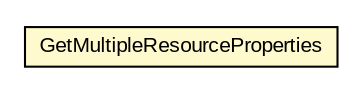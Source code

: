 #!/usr/local/bin/dot
#
# Class diagram 
# Generated by UMLGraph version R5_6-24-gf6e263 (http://www.umlgraph.org/)
#

digraph G {
	edge [fontname="arial",fontsize=10,labelfontname="arial",labelfontsize=10];
	node [fontname="arial",fontsize=10,shape=plaintext];
	nodesep=0.25;
	ranksep=0.5;
	// org.oasis_open.docs.wsrf.rp_2.GetMultipleResourceProperties
	c512007 [label=<<table title="org.oasis_open.docs.wsrf.rp_2.GetMultipleResourceProperties" border="0" cellborder="1" cellspacing="0" cellpadding="2" port="p" bgcolor="lemonChiffon" href="./GetMultipleResourceProperties.html">
		<tr><td><table border="0" cellspacing="0" cellpadding="1">
<tr><td align="center" balign="center"> GetMultipleResourceProperties </td></tr>
		</table></td></tr>
		</table>>, URL="./GetMultipleResourceProperties.html", fontname="arial", fontcolor="black", fontsize=10.0];
}

